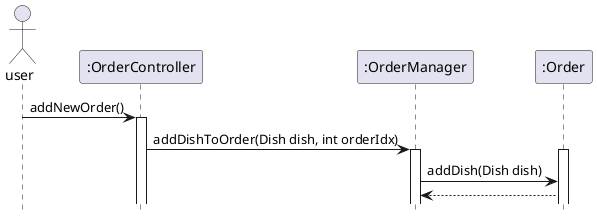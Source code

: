 @startuml
'https://plantuml.com/sequence-diagram

hide footbox

actor user
participant ":OrderController" as ordercontroller
participant ":OrderManager" as ordermanager
participant ":Order" as order_

user -> ordercontroller: addNewOrder()
activate ordercontroller

ordercontroller -> ordermanager: addDishToOrder(Dish dish, int orderIdx)
activate ordermanager

activate order_
ordermanager -> order_  : addDish(Dish dish)

order_ --> ordermanager

@enduml